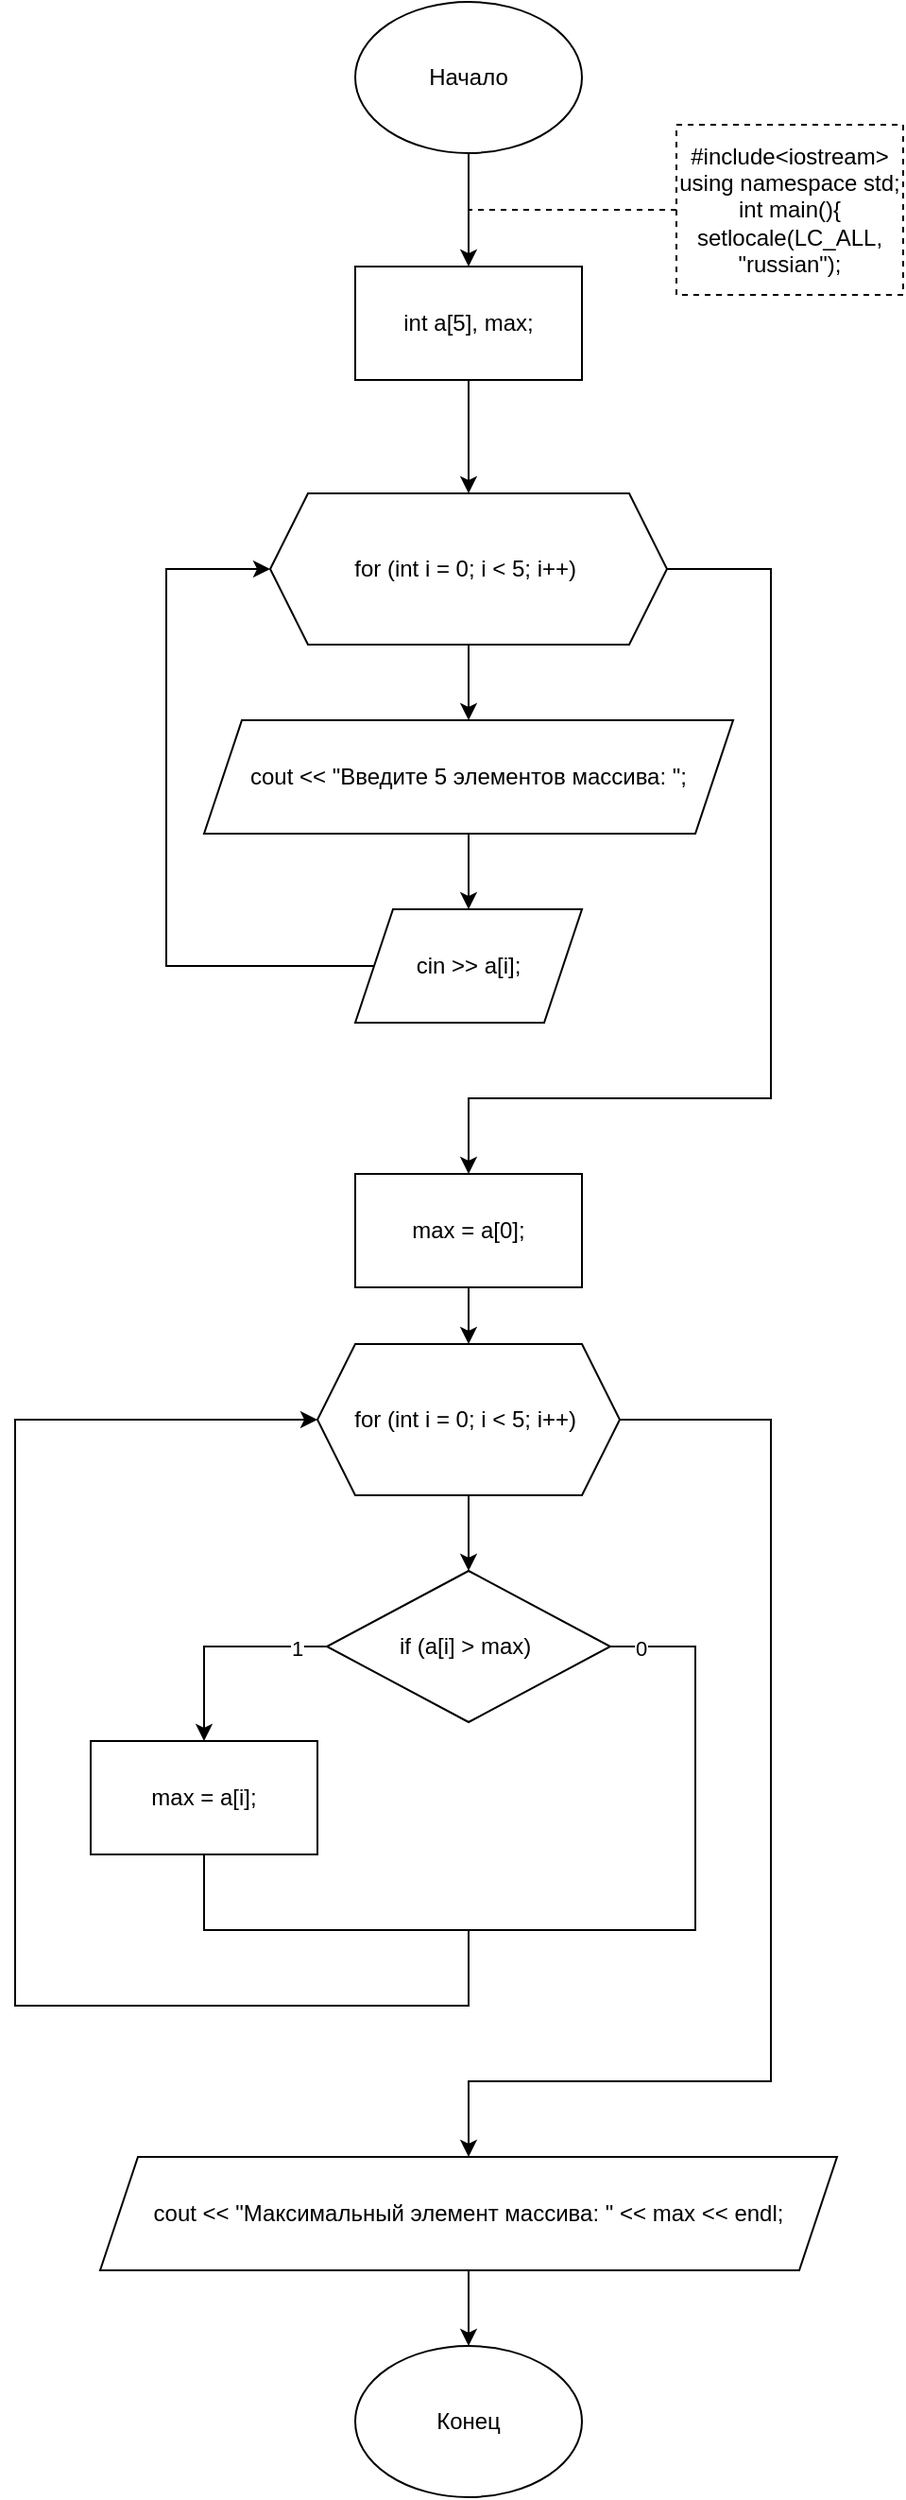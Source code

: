 <mxfile version="15.7.3" type="device"><diagram id="pNyXADTDob983Hqtnj5G" name="Страница 1"><mxGraphModel dx="1837" dy="1508" grid="1" gridSize="10" guides="1" tooltips="1" connect="1" arrows="1" fold="1" page="1" pageScale="1" pageWidth="1654" pageHeight="2336" math="0" shadow="0"><root><mxCell id="0"/><mxCell id="1" parent="0"/><mxCell id="avCQ_ZU2df8FLNsvAgir-1" value="" style="edgeStyle=orthogonalEdgeStyle;rounded=0;orthogonalLoop=1;jettySize=auto;html=1;" edge="1" parent="1" source="avCQ_ZU2df8FLNsvAgir-2" target="avCQ_ZU2df8FLNsvAgir-4"><mxGeometry relative="1" as="geometry"/></mxCell><mxCell id="avCQ_ZU2df8FLNsvAgir-2" value="Начало" style="ellipse;whiteSpace=wrap;html=1;" vertex="1" parent="1"><mxGeometry x="340" y="60" width="120" height="80" as="geometry"/></mxCell><mxCell id="avCQ_ZU2df8FLNsvAgir-3" value="" style="edgeStyle=orthogonalEdgeStyle;rounded=0;orthogonalLoop=1;jettySize=auto;html=1;entryX=0.5;entryY=0;entryDx=0;entryDy=0;" edge="1" parent="1" source="avCQ_ZU2df8FLNsvAgir-4" target="avCQ_ZU2df8FLNsvAgir-82"><mxGeometry relative="1" as="geometry"><mxPoint x="400" y="280" as="targetPoint"/></mxGeometry></mxCell><mxCell id="avCQ_ZU2df8FLNsvAgir-4" value="&lt;span&gt;&#9;&lt;/span&gt;int a[5], max;" style="rounded=0;whiteSpace=wrap;html=1;" vertex="1" parent="1"><mxGeometry x="340" y="200" width="120" height="60" as="geometry"/></mxCell><mxCell id="avCQ_ZU2df8FLNsvAgir-5" value="&lt;div&gt;#include&amp;lt;iostream&amp;gt;&lt;/div&gt;&lt;div&gt;using namespace std;&lt;/div&gt;&lt;div&gt;int main(){&lt;/div&gt;&lt;div&gt;&lt;span&gt;&#9;&lt;/span&gt;setlocale(LC_ALL, &quot;russian&quot;);&lt;br&gt;&lt;/div&gt;" style="rounded=0;whiteSpace=wrap;html=1;dashed=1;" vertex="1" parent="1"><mxGeometry x="510" y="125" width="120" height="90" as="geometry"/></mxCell><mxCell id="avCQ_ZU2df8FLNsvAgir-6" value="" style="endArrow=none;dashed=1;html=1;rounded=0;exitX=0;exitY=0.5;exitDx=0;exitDy=0;" edge="1" parent="1" source="avCQ_ZU2df8FLNsvAgir-5"><mxGeometry width="50" height="50" relative="1" as="geometry"><mxPoint x="390" y="490" as="sourcePoint"/><mxPoint x="400" y="170" as="targetPoint"/></mxGeometry></mxCell><mxCell id="avCQ_ZU2df8FLNsvAgir-85" value="" style="edgeStyle=orthogonalEdgeStyle;rounded=0;orthogonalLoop=1;jettySize=auto;html=1;" edge="1" parent="1" source="avCQ_ZU2df8FLNsvAgir-82" target="avCQ_ZU2df8FLNsvAgir-84"><mxGeometry relative="1" as="geometry"/></mxCell><mxCell id="avCQ_ZU2df8FLNsvAgir-89" style="edgeStyle=orthogonalEdgeStyle;rounded=0;orthogonalLoop=1;jettySize=auto;html=1;" edge="1" parent="1" source="avCQ_ZU2df8FLNsvAgir-82"><mxGeometry relative="1" as="geometry"><mxPoint x="400" y="680" as="targetPoint"/><Array as="points"><mxPoint x="560" y="360"/><mxPoint x="560" y="640"/><mxPoint x="400" y="640"/></Array></mxGeometry></mxCell><mxCell id="avCQ_ZU2df8FLNsvAgir-82" value="&lt;span&gt;&#9;&lt;/span&gt;for (int i = 0; i &amp;lt; 5; i++)&amp;nbsp;" style="shape=hexagon;perimeter=hexagonPerimeter2;whiteSpace=wrap;html=1;fixedSize=1;rounded=0;" vertex="1" parent="1"><mxGeometry x="295" y="320" width="210" height="80" as="geometry"/></mxCell><mxCell id="avCQ_ZU2df8FLNsvAgir-87" value="" style="edgeStyle=orthogonalEdgeStyle;rounded=0;orthogonalLoop=1;jettySize=auto;html=1;" edge="1" parent="1" source="avCQ_ZU2df8FLNsvAgir-84" target="avCQ_ZU2df8FLNsvAgir-86"><mxGeometry relative="1" as="geometry"/></mxCell><mxCell id="avCQ_ZU2df8FLNsvAgir-84" value="&lt;span&gt;&#9;&#9;&lt;/span&gt;cout &amp;lt;&amp;lt; &quot;Введите 5 элементов массива: &quot;;" style="shape=parallelogram;perimeter=parallelogramPerimeter;whiteSpace=wrap;html=1;fixedSize=1;" vertex="1" parent="1"><mxGeometry x="260" y="440" width="280" height="60" as="geometry"/></mxCell><mxCell id="avCQ_ZU2df8FLNsvAgir-88" style="edgeStyle=orthogonalEdgeStyle;rounded=0;orthogonalLoop=1;jettySize=auto;html=1;entryX=0;entryY=0.5;entryDx=0;entryDy=0;" edge="1" parent="1" source="avCQ_ZU2df8FLNsvAgir-86" target="avCQ_ZU2df8FLNsvAgir-82"><mxGeometry relative="1" as="geometry"><Array as="points"><mxPoint x="240" y="570"/><mxPoint x="240" y="360"/></Array></mxGeometry></mxCell><mxCell id="avCQ_ZU2df8FLNsvAgir-86" value="&lt;span&gt;&#9;&#9;&lt;/span&gt;cin &amp;gt;&amp;gt; a[i];" style="shape=parallelogram;perimeter=parallelogramPerimeter;whiteSpace=wrap;html=1;fixedSize=1;" vertex="1" parent="1"><mxGeometry x="340" y="540" width="120" height="60" as="geometry"/></mxCell><mxCell id="avCQ_ZU2df8FLNsvAgir-92" value="" style="edgeStyle=orthogonalEdgeStyle;rounded=0;orthogonalLoop=1;jettySize=auto;html=1;" edge="1" parent="1" source="avCQ_ZU2df8FLNsvAgir-90" target="avCQ_ZU2df8FLNsvAgir-91"><mxGeometry relative="1" as="geometry"/></mxCell><mxCell id="avCQ_ZU2df8FLNsvAgir-90" value="&lt;span&gt;&#9;&lt;/span&gt;max = a[0];" style="rounded=0;whiteSpace=wrap;html=1;" vertex="1" parent="1"><mxGeometry x="340" y="680" width="120" height="60" as="geometry"/></mxCell><mxCell id="avCQ_ZU2df8FLNsvAgir-94" value="" style="edgeStyle=orthogonalEdgeStyle;rounded=0;orthogonalLoop=1;jettySize=auto;html=1;" edge="1" parent="1" source="avCQ_ZU2df8FLNsvAgir-91" target="avCQ_ZU2df8FLNsvAgir-93"><mxGeometry relative="1" as="geometry"/></mxCell><mxCell id="avCQ_ZU2df8FLNsvAgir-100" value="" style="edgeStyle=orthogonalEdgeStyle;rounded=0;orthogonalLoop=1;jettySize=auto;html=1;entryX=0.5;entryY=0;entryDx=0;entryDy=0;" edge="1" parent="1" source="avCQ_ZU2df8FLNsvAgir-91" target="avCQ_ZU2df8FLNsvAgir-99"><mxGeometry relative="1" as="geometry"><Array as="points"><mxPoint x="560" y="810"/><mxPoint x="560" y="1160"/><mxPoint x="400" y="1160"/></Array></mxGeometry></mxCell><mxCell id="avCQ_ZU2df8FLNsvAgir-91" value="&lt;span&gt;&#9;&lt;/span&gt;for (int i = 0; i &amp;lt; 5; i++)&amp;nbsp;" style="shape=hexagon;perimeter=hexagonPerimeter2;whiteSpace=wrap;html=1;fixedSize=1;rounded=0;" vertex="1" parent="1"><mxGeometry x="320" y="770" width="160" height="80" as="geometry"/></mxCell><mxCell id="avCQ_ZU2df8FLNsvAgir-96" style="edgeStyle=orthogonalEdgeStyle;rounded=0;orthogonalLoop=1;jettySize=auto;html=1;entryX=0.5;entryY=0;entryDx=0;entryDy=0;" edge="1" parent="1" source="avCQ_ZU2df8FLNsvAgir-93" target="avCQ_ZU2df8FLNsvAgir-95"><mxGeometry relative="1" as="geometry"/></mxCell><mxCell id="avCQ_ZU2df8FLNsvAgir-103" value="1" style="edgeLabel;html=1;align=center;verticalAlign=middle;resizable=0;points=[];" vertex="1" connectable="0" parent="avCQ_ZU2df8FLNsvAgir-96"><mxGeometry x="-0.722" y="1" relative="1" as="geometry"><mxPoint as="offset"/></mxGeometry></mxCell><mxCell id="avCQ_ZU2df8FLNsvAgir-93" value="&lt;span&gt;&#9;&#9;&lt;/span&gt;if (a[i] &amp;gt; max)&amp;nbsp;" style="rhombus;whiteSpace=wrap;html=1;rounded=0;" vertex="1" parent="1"><mxGeometry x="325" y="890" width="150" height="80" as="geometry"/></mxCell><mxCell id="avCQ_ZU2df8FLNsvAgir-95" value="&lt;span&gt;&#9;&#9;&#9;&lt;/span&gt;max = a[i];" style="rounded=0;whiteSpace=wrap;html=1;" vertex="1" parent="1"><mxGeometry x="200" y="980" width="120" height="60" as="geometry"/></mxCell><mxCell id="avCQ_ZU2df8FLNsvAgir-97" value="" style="endArrow=none;html=1;rounded=0;exitX=1;exitY=0.5;exitDx=0;exitDy=0;entryX=0.5;entryY=1;entryDx=0;entryDy=0;" edge="1" parent="1" source="avCQ_ZU2df8FLNsvAgir-93" target="avCQ_ZU2df8FLNsvAgir-95"><mxGeometry width="50" height="50" relative="1" as="geometry"><mxPoint x="540" y="1020" as="sourcePoint"/><mxPoint x="590" y="970" as="targetPoint"/><Array as="points"><mxPoint x="520" y="930"/><mxPoint x="520" y="1080"/><mxPoint x="260" y="1080"/></Array></mxGeometry></mxCell><mxCell id="avCQ_ZU2df8FLNsvAgir-104" value="0" style="edgeLabel;html=1;align=center;verticalAlign=middle;resizable=0;points=[];" vertex="1" connectable="0" parent="avCQ_ZU2df8FLNsvAgir-97"><mxGeometry x="-0.935" y="-1" relative="1" as="geometry"><mxPoint as="offset"/></mxGeometry></mxCell><mxCell id="avCQ_ZU2df8FLNsvAgir-98" value="" style="endArrow=classic;html=1;rounded=0;entryX=0;entryY=0.5;entryDx=0;entryDy=0;" edge="1" parent="1" target="avCQ_ZU2df8FLNsvAgir-91"><mxGeometry width="50" height="50" relative="1" as="geometry"><mxPoint x="400" y="1080" as="sourcePoint"/><mxPoint x="590" y="970" as="targetPoint"/><Array as="points"><mxPoint x="400" y="1120"/><mxPoint x="160" y="1120"/><mxPoint x="160" y="810"/></Array></mxGeometry></mxCell><mxCell id="avCQ_ZU2df8FLNsvAgir-106" value="" style="edgeStyle=orthogonalEdgeStyle;rounded=0;orthogonalLoop=1;jettySize=auto;html=1;" edge="1" parent="1" source="avCQ_ZU2df8FLNsvAgir-99" target="avCQ_ZU2df8FLNsvAgir-105"><mxGeometry relative="1" as="geometry"/></mxCell><mxCell id="avCQ_ZU2df8FLNsvAgir-99" value="&lt;span&gt;&#9;&lt;/span&gt;cout &amp;lt;&amp;lt; &quot;Максимальный элемент массива: &quot; &amp;lt;&amp;lt; max &amp;lt;&amp;lt; endl;" style="shape=parallelogram;perimeter=parallelogramPerimeter;whiteSpace=wrap;html=1;fixedSize=1;rounded=0;" vertex="1" parent="1"><mxGeometry x="205" y="1200" width="390" height="60" as="geometry"/></mxCell><mxCell id="avCQ_ZU2df8FLNsvAgir-105" value="Конец" style="ellipse;whiteSpace=wrap;html=1;" vertex="1" parent="1"><mxGeometry x="340" y="1300" width="120" height="80" as="geometry"/></mxCell></root></mxGraphModel></diagram></mxfile>